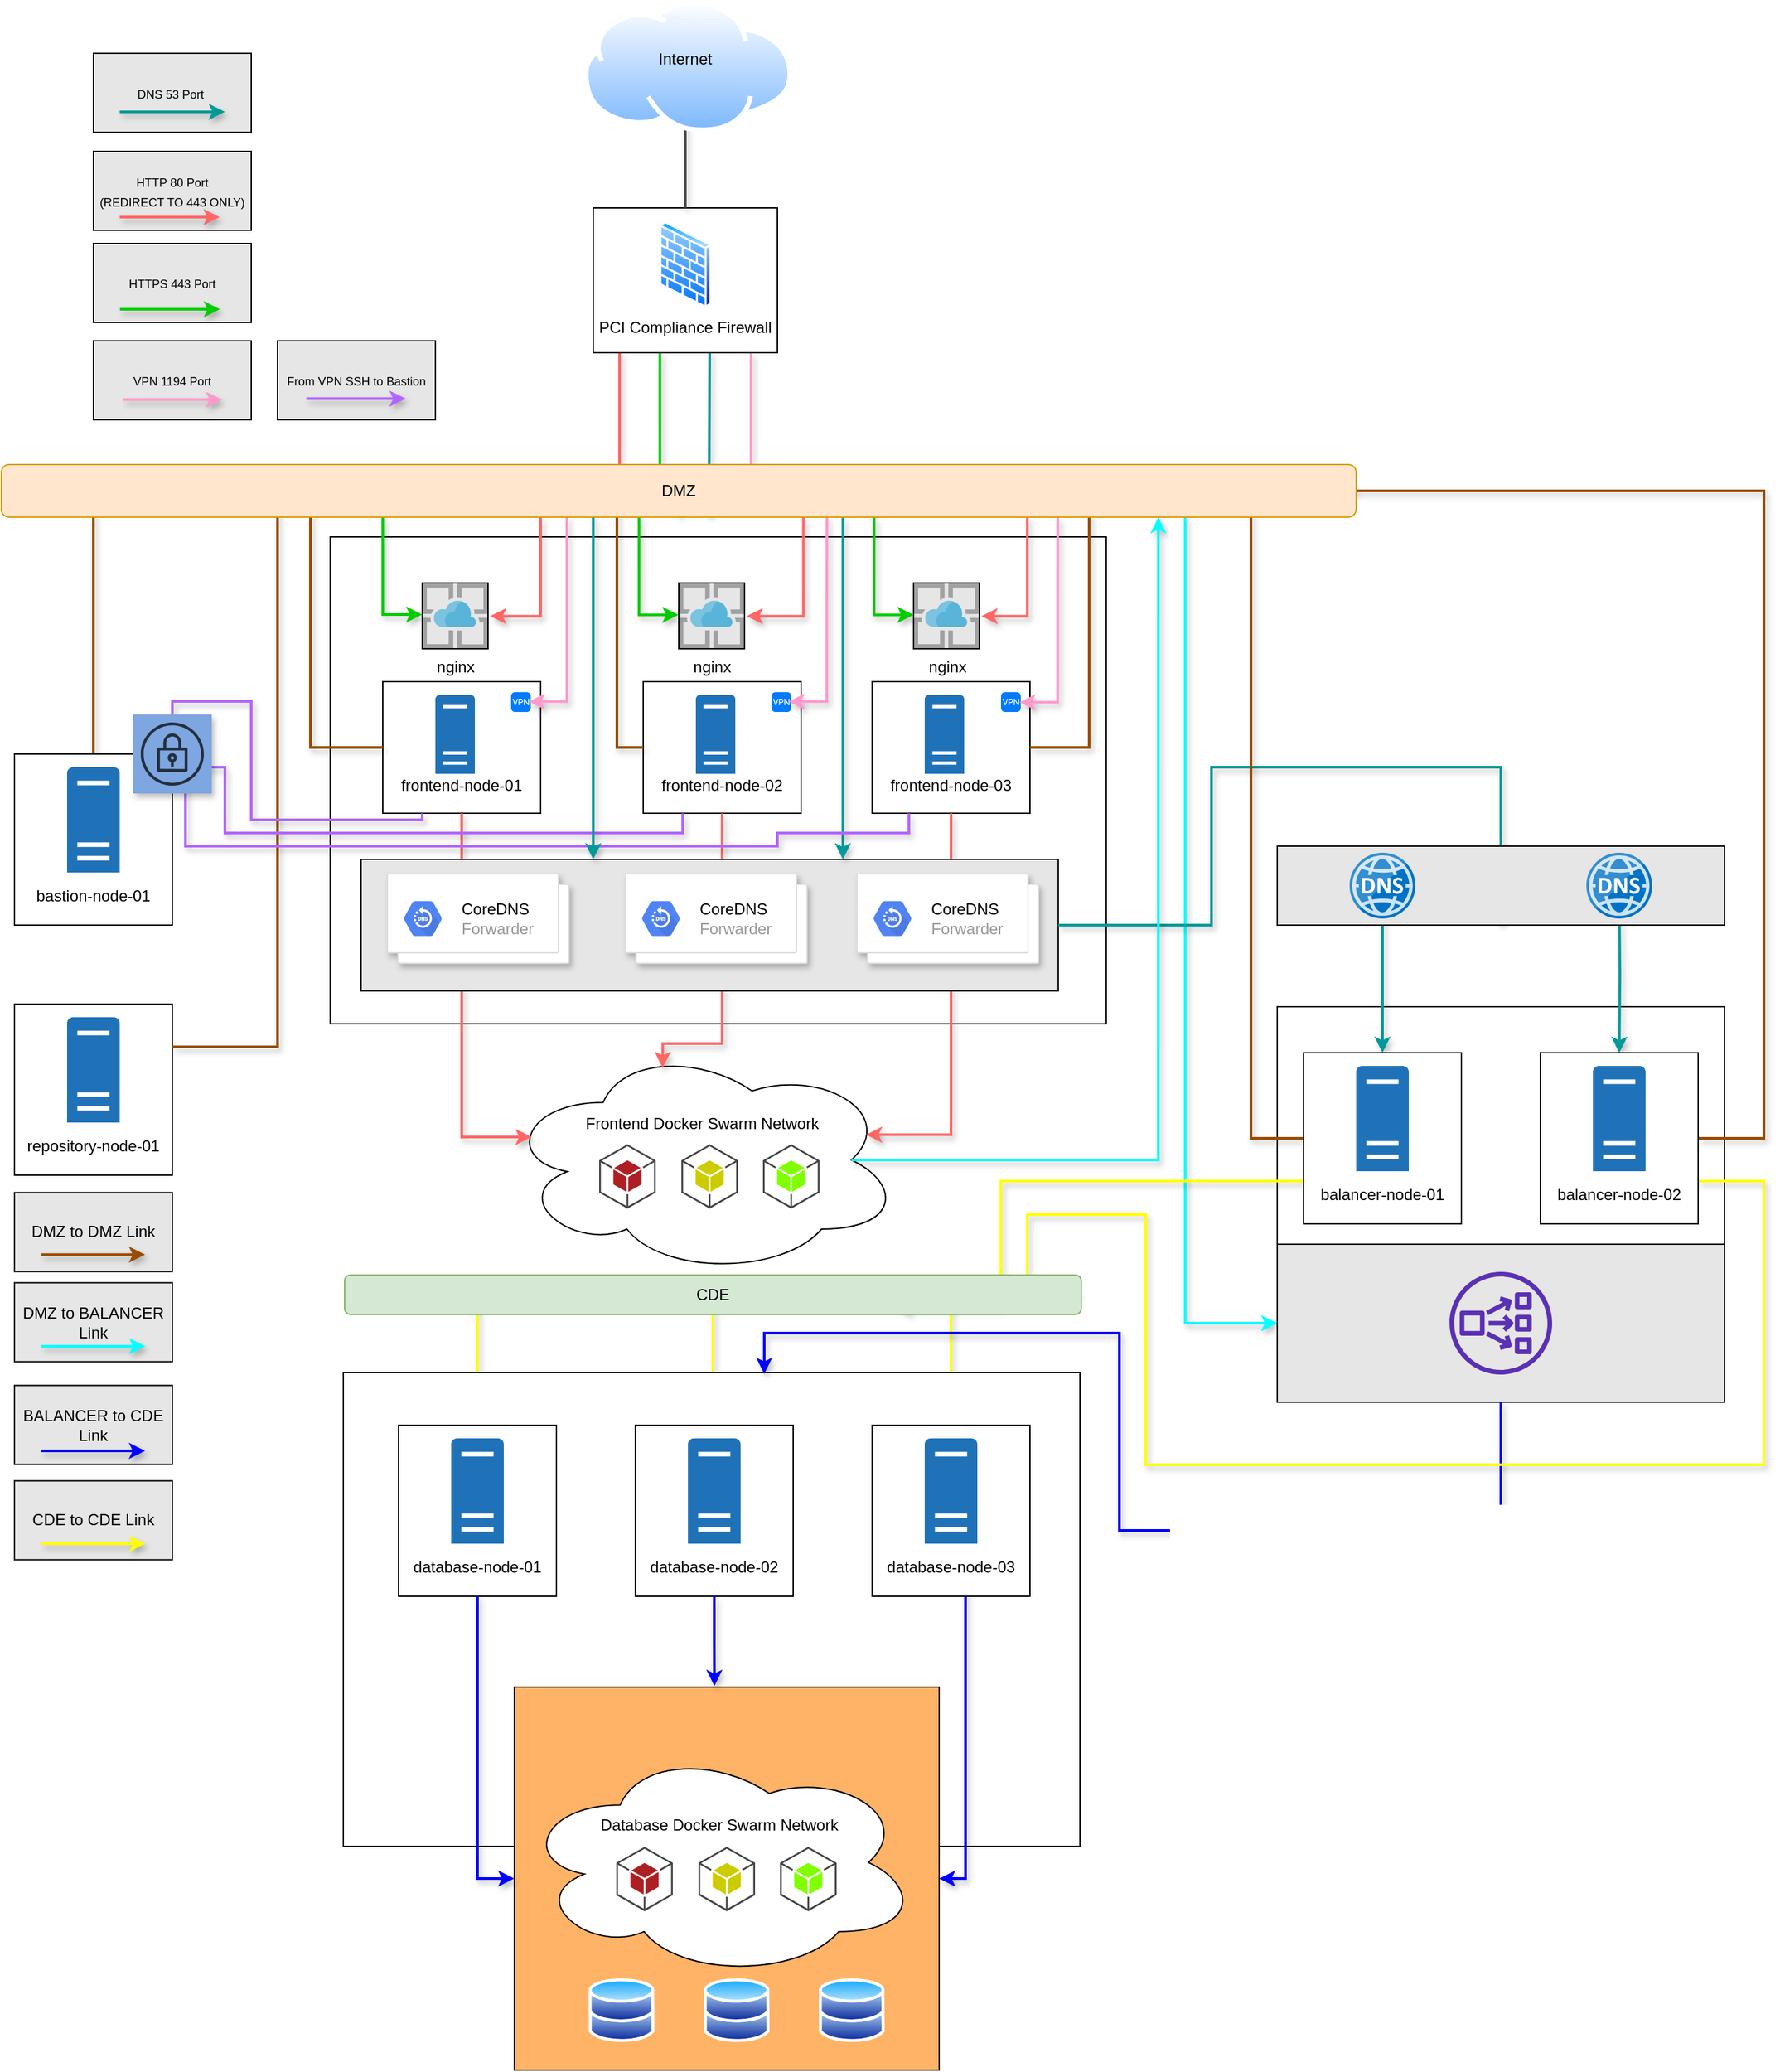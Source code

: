 <mxfile version="11.2.7" type="device" pages="1"><diagram id="yMtgEm8ZlWcA80xM3m0x" name="Страница 1"><mxGraphModel dx="932" dy="611" grid="1" gridSize="10" guides="1" tooltips="1" connect="1" arrows="1" fold="1" page="1" pageScale="1" pageWidth="1654" pageHeight="1169" math="0" shadow="0"><root><mxCell id="0"/><mxCell id="1" parent="0"/><mxCell id="KVibi296OElYNi7kW3Li-213" style="edgeStyle=orthogonalEdgeStyle;rounded=0;orthogonalLoop=1;jettySize=auto;html=1;exitX=0.5;exitY=0;exitDx=0;exitDy=0;entryX=0.75;entryY=0;entryDx=0;entryDy=0;shadow=1;strokeColor=#FFFF00;strokeWidth=2;" edge="1" parent="1" source="KVibi296OElYNi7kW3Li-39" target="KVibi296OElYNi7kW3Li-162"><mxGeometry relative="1" as="geometry"><Array as="points"><mxPoint x="832" y="1011"/><mxPoint x="791" y="1011"/></Array></mxGeometry></mxCell><mxCell id="KVibi296OElYNi7kW3Li-212" style="edgeStyle=orthogonalEdgeStyle;rounded=0;orthogonalLoop=1;jettySize=auto;html=1;entryX=0.5;entryY=0;entryDx=0;entryDy=0;shadow=1;strokeColor=#FFFF00;strokeWidth=2;" edge="1" parent="1" target="KVibi296OElYNi7kW3Li-162"><mxGeometry relative="1" as="geometry"><mxPoint x="651" y="1110" as="sourcePoint"/><Array as="points"><mxPoint x="651" y="1090"/><mxPoint x="651" y="1090"/></Array></mxGeometry></mxCell><mxCell id="KVibi296OElYNi7kW3Li-211" style="edgeStyle=orthogonalEdgeStyle;rounded=0;orthogonalLoop=1;jettySize=auto;html=1;exitX=0.5;exitY=0;exitDx=0;exitDy=0;entryX=0.25;entryY=0;entryDx=0;entryDy=0;shadow=1;strokeColor=#FFFF00;strokeWidth=2;" edge="1" parent="1" source="KVibi296OElYNi7kW3Li-33" target="KVibi296OElYNi7kW3Li-162"><mxGeometry relative="1" as="geometry"><Array as="points"><mxPoint x="472" y="1011"/><mxPoint x="511" y="1011"/></Array></mxGeometry></mxCell><mxCell id="KVibi296OElYNi7kW3Li-46" value="" style="rounded=0;whiteSpace=wrap;html=1;" vertex="1" parent="1"><mxGeometry x="1080" y="792" width="340" height="240" as="geometry"/></mxCell><mxCell id="KVibi296OElYNi7kW3Li-29" value="" style="group" vertex="1" connectable="0" parent="1"><mxGeometry x="120" y="790" width="120" height="130" as="geometry"/></mxCell><mxCell id="KVibi296OElYNi7kW3Li-30" value="&lt;br&gt;&lt;br&gt;&lt;br&gt;&lt;br&gt;&lt;br&gt;&lt;br&gt;repository-node-01" style="rounded=0;whiteSpace=wrap;html=1;" vertex="1" parent="KVibi296OElYNi7kW3Li-29"><mxGeometry width="120" height="130" as="geometry"/></mxCell><mxCell id="KVibi296OElYNi7kW3Li-31" value="" style="pointerEvents=1;shadow=0;dashed=0;html=1;strokeColor=none;labelPosition=center;verticalLabelPosition=bottom;verticalAlign=top;outlineConnect=0;align=center;shape=mxgraph.office.servers.physical_host;fillColor=#2072B8;" vertex="1" parent="KVibi296OElYNi7kW3Li-29"><mxGeometry x="40" y="10" width="40" height="80" as="geometry"/></mxCell><mxCell id="KVibi296OElYNi7kW3Li-47" value="" style="group" vertex="1" connectable="0" parent="1"><mxGeometry x="360" y="435" width="590" height="372" as="geometry"/></mxCell><mxCell id="KVibi296OElYNi7kW3Li-42" value="" style="rounded=0;whiteSpace=wrap;html=1;" vertex="1" parent="KVibi296OElYNi7kW3Li-47"><mxGeometry width="590" height="370" as="geometry"/></mxCell><mxCell id="KVibi296OElYNi7kW3Li-11" value="" style="group" vertex="1" connectable="0" parent="KVibi296OElYNi7kW3Li-47"><mxGeometry x="40" y="110" width="120" height="100" as="geometry"/></mxCell><mxCell id="KVibi296OElYNi7kW3Li-10" value="&lt;br&gt;&lt;br&gt;&lt;br&gt;&lt;br&gt;frontend-node-01" style="rounded=0;whiteSpace=wrap;html=1;" vertex="1" parent="KVibi296OElYNi7kW3Li-11"><mxGeometry width="120" height="100" as="geometry"/></mxCell><mxCell id="KVibi296OElYNi7kW3Li-9" value="" style="pointerEvents=1;shadow=0;dashed=0;html=1;strokeColor=none;labelPosition=center;verticalLabelPosition=bottom;verticalAlign=top;outlineConnect=0;align=center;shape=mxgraph.office.servers.physical_host;fillColor=#2072B8;" vertex="1" parent="KVibi296OElYNi7kW3Li-11"><mxGeometry x="40" y="10" width="30" height="60" as="geometry"/></mxCell><mxCell id="KVibi296OElYNi7kW3Li-69" value="" style="group" vertex="1" connectable="0" parent="KVibi296OElYNi7kW3Li-47"><mxGeometry x="92" y="241" width="360" height="320" as="geometry"/></mxCell><mxCell id="KVibi296OElYNi7kW3Li-41" value="Frontend Docker Swarm Network&lt;br&gt;&lt;br&gt;&lt;br&gt;&lt;br&gt;&lt;br&gt;" style="ellipse;shape=cloud;whiteSpace=wrap;html=1;" vertex="1" parent="KVibi296OElYNi7kW3Li-69"><mxGeometry x="40" y="145" width="302" height="175" as="geometry"/></mxCell><mxCell id="KVibi296OElYNi7kW3Li-66" style="edgeStyle=orthogonalEdgeStyle;rounded=0;orthogonalLoop=1;jettySize=auto;html=1;exitX=0.95;exitY=0.5;exitDx=0;exitDy=0;exitPerimeter=0;entryX=0.463;entryY=0.098;entryDx=0;entryDy=0;entryPerimeter=0;shadow=1;strokeColor=#FF6666;strokeWidth=2;" edge="1" parent="KVibi296OElYNi7kW3Li-69"><mxGeometry relative="1" as="geometry"><mxPoint x="273" y="-191" as="sourcePoint"/><Array as="points"><mxPoint x="288" y="-191"/><mxPoint x="288" y="144"/><mxPoint x="180" y="144"/></Array></mxGeometry></mxCell><mxCell id="KVibi296OElYNi7kW3Li-67" style="edgeStyle=orthogonalEdgeStyle;rounded=0;orthogonalLoop=1;jettySize=auto;html=1;exitX=0.95;exitY=0.5;exitDx=0;exitDy=0;exitPerimeter=0;entryX=0.96;entryY=0.7;entryDx=0;entryDy=0;entryPerimeter=0;shadow=1;strokeColor=#FF6666;strokeWidth=2;" edge="1" parent="KVibi296OElYNi7kW3Li-69"><mxGeometry relative="1" as="geometry"><mxPoint x="453" y="-191" as="sourcePoint"/><Array as="points"><mxPoint x="468" y="-191"/><mxPoint x="468" y="144"/><mxPoint x="360" y="144"/><mxPoint x="360" y="267"/></Array></mxGeometry></mxCell><mxCell id="KVibi296OElYNi7kW3Li-60" value="" style="outlineConnect=0;dashed=0;verticalLabelPosition=bottom;verticalAlign=top;align=center;html=1;shape=mxgraph.aws3.android;fillColor=#AE1F23;gradientColor=none;" vertex="1" parent="KVibi296OElYNi7kW3Li-69"><mxGeometry x="112.5" y="220.5" width="43" height="49" as="geometry"/></mxCell><mxCell id="KVibi296OElYNi7kW3Li-63" value="" style="outlineConnect=0;dashed=0;verticalLabelPosition=bottom;verticalAlign=top;align=center;html=1;shape=mxgraph.aws3.android;fillColor=#CCCC00;gradientColor=none;" vertex="1" parent="KVibi296OElYNi7kW3Li-69"><mxGeometry x="175" y="220.5" width="43" height="49" as="geometry"/></mxCell><mxCell id="KVibi296OElYNi7kW3Li-64" value="" style="outlineConnect=0;dashed=0;verticalLabelPosition=bottom;verticalAlign=top;align=center;html=1;shape=mxgraph.aws3.android;fillColor=#80FF00;gradientColor=none;" vertex="1" parent="KVibi296OElYNi7kW3Li-69"><mxGeometry x="237" y="220.5" width="43" height="49" as="geometry"/></mxCell><mxCell id="KVibi296OElYNi7kW3Li-112" value="nginx" style="aspect=fixed;html=1;perimeter=none;align=center;shadow=0;dashed=0;image;fontSize=12;image=img/lib/mscae/App_Service.svg;labelBackgroundColor=#FFFFFF;strokeColor=#000000;fillColor=#FFB366;gradientColor=none;imageBackground=#E6E6E6;imageBorder=#000000;" vertex="1" parent="KVibi296OElYNi7kW3Li-47"><mxGeometry x="70" y="35" width="50" height="50" as="geometry"/></mxCell><mxCell id="KVibi296OElYNi7kW3Li-65" style="edgeStyle=orthogonalEdgeStyle;rounded=0;orthogonalLoop=1;jettySize=auto;html=1;entryX=0.09;entryY=0.672;entryDx=0;entryDy=0;entryPerimeter=0;strokeWidth=2;strokeColor=#FF6666;shadow=1;" edge="1" parent="KVibi296OElYNi7kW3Li-47"><mxGeometry relative="1" as="geometry"><mxPoint x="100" y="215" as="sourcePoint"/><Array as="points"><mxPoint x="100" y="505"/><mxPoint x="153" y="505"/><mxPoint x="153" y="504"/></Array></mxGeometry></mxCell><mxCell id="KVibi296OElYNi7kW3Li-120" value="" style="group" vertex="1" connectable="0" parent="KVibi296OElYNi7kW3Li-47"><mxGeometry x="238" y="110" width="120" height="100" as="geometry"/></mxCell><mxCell id="KVibi296OElYNi7kW3Li-121" value="&lt;br&gt;&lt;br&gt;&lt;br&gt;&lt;br&gt;frontend-node-02" style="rounded=0;whiteSpace=wrap;html=1;" vertex="1" parent="KVibi296OElYNi7kW3Li-120"><mxGeometry width="120" height="100" as="geometry"/></mxCell><mxCell id="KVibi296OElYNi7kW3Li-122" value="" style="pointerEvents=1;shadow=0;dashed=0;html=1;strokeColor=none;labelPosition=center;verticalLabelPosition=bottom;verticalAlign=top;outlineConnect=0;align=center;shape=mxgraph.office.servers.physical_host;fillColor=#2072B8;" vertex="1" parent="KVibi296OElYNi7kW3Li-120"><mxGeometry x="40" y="10" width="30" height="60" as="geometry"/></mxCell><mxCell id="KVibi296OElYNi7kW3Li-183" value="" style="html=1;strokeWidth=1;shadow=0;dashed=0;shape=mxgraph.ios7.misc.vpn;fillColor=#007AFF;strokeColor=none;buttonText=;strokeColor2=#222222;fontColor=#222222;fontSize=8;verticalLabelPosition=bottom;verticalAlign=top;align=center;labelBackgroundColor=none;" vertex="1" parent="KVibi296OElYNi7kW3Li-120"><mxGeometry x="97.5" y="8" width="15" height="15" as="geometry"/></mxCell><mxCell id="KVibi296OElYNi7kW3Li-123" value="nginx" style="aspect=fixed;html=1;perimeter=none;align=center;shadow=0;dashed=0;image;fontSize=12;image=img/lib/mscae/App_Service.svg;labelBackgroundColor=#FFFFFF;strokeColor=#000000;fillColor=#FFB366;gradientColor=none;imageBackground=#E6E6E6;imageBorder=#000000;" vertex="1" parent="KVibi296OElYNi7kW3Li-47"><mxGeometry x="265" y="35" width="50" height="50" as="geometry"/></mxCell><mxCell id="KVibi296OElYNi7kW3Li-124" style="edgeStyle=orthogonalEdgeStyle;rounded=0;orthogonalLoop=1;jettySize=auto;html=1;shadow=1;strokeColor=#00CC00;strokeWidth=2;" edge="1" parent="KVibi296OElYNi7kW3Li-47"><mxGeometry relative="1" as="geometry"><mxPoint x="234.81" y="-15" as="sourcePoint"/><mxPoint x="264.81" y="59.238" as="targetPoint"/><Array as="points"><mxPoint x="235" y="59"/></Array></mxGeometry></mxCell><mxCell id="KVibi296OElYNi7kW3Li-126" value="" style="group" vertex="1" connectable="0" parent="KVibi296OElYNi7kW3Li-47"><mxGeometry x="412" y="110" width="120" height="100" as="geometry"/></mxCell><mxCell id="KVibi296OElYNi7kW3Li-127" value="&lt;br&gt;&lt;br&gt;&lt;br&gt;&lt;br&gt;frontend-node-03" style="rounded=0;whiteSpace=wrap;html=1;" vertex="1" parent="KVibi296OElYNi7kW3Li-126"><mxGeometry width="120" height="100" as="geometry"/></mxCell><mxCell id="KVibi296OElYNi7kW3Li-128" value="" style="pointerEvents=1;shadow=0;dashed=0;html=1;strokeColor=none;labelPosition=center;verticalLabelPosition=bottom;verticalAlign=top;outlineConnect=0;align=center;shape=mxgraph.office.servers.physical_host;fillColor=#2072B8;" vertex="1" parent="KVibi296OElYNi7kW3Li-126"><mxGeometry x="40" y="10" width="30" height="60" as="geometry"/></mxCell><mxCell id="KVibi296OElYNi7kW3Li-184" value="" style="html=1;strokeWidth=1;shadow=0;dashed=0;shape=mxgraph.ios7.misc.vpn;fillColor=#007AFF;strokeColor=none;buttonText=;strokeColor2=#222222;fontColor=#222222;fontSize=8;verticalLabelPosition=bottom;verticalAlign=top;align=center;labelBackgroundColor=none;" vertex="1" parent="KVibi296OElYNi7kW3Li-126"><mxGeometry x="98" y="8" width="15" height="15" as="geometry"/></mxCell><mxCell id="KVibi296OElYNi7kW3Li-130" value="nginx" style="aspect=fixed;html=1;perimeter=none;align=center;shadow=0;dashed=0;image;fontSize=12;image=img/lib/mscae/App_Service.svg;labelBackgroundColor=#FFFFFF;strokeColor=#000000;fillColor=#FFB366;gradientColor=none;imageBackground=#E6E6E6;imageBorder=#000000;" vertex="1" parent="KVibi296OElYNi7kW3Li-47"><mxGeometry x="443.5" y="35" width="50" height="50" as="geometry"/></mxCell><mxCell id="KVibi296OElYNi7kW3Li-131" style="edgeStyle=orthogonalEdgeStyle;rounded=0;orthogonalLoop=1;jettySize=auto;html=1;shadow=1;strokeColor=#00CC00;strokeWidth=2;" edge="1" parent="KVibi296OElYNi7kW3Li-47"><mxGeometry relative="1" as="geometry"><mxPoint x="413.548" y="-15.048" as="sourcePoint"/><mxPoint x="443.548" y="59.238" as="targetPoint"/><Array as="points"><mxPoint x="413.5" y="59"/></Array></mxGeometry></mxCell><mxCell id="KVibi296OElYNi7kW3Li-132" style="edgeStyle=orthogonalEdgeStyle;rounded=0;orthogonalLoop=1;jettySize=auto;html=1;shadow=1;strokeColor=#FF6666;strokeWidth=2;entryX=1.034;entryY=0.504;entryDx=0;entryDy=0;entryPerimeter=0;" edge="1" parent="KVibi296OElYNi7kW3Li-47" target="KVibi296OElYNi7kW3Li-130"><mxGeometry relative="1" as="geometry"><mxPoint x="530" y="-15" as="sourcePoint"/><mxPoint x="494.5" y="55" as="targetPoint"/><Array as="points"><mxPoint x="530" y="-15"/><mxPoint x="530" y="60"/></Array></mxGeometry></mxCell><mxCell id="KVibi296OElYNi7kW3Li-133" style="edgeStyle=orthogonalEdgeStyle;rounded=0;orthogonalLoop=1;jettySize=auto;html=1;shadow=1;strokeColor=#FF6666;strokeWidth=2;entryX=0.07;entryY=0.4;entryDx=0;entryDy=0;entryPerimeter=0;exitX=0.5;exitY=1;exitDx=0;exitDy=0;" edge="1" parent="KVibi296OElYNi7kW3Li-47" source="KVibi296OElYNi7kW3Li-10" target="KVibi296OElYNi7kW3Li-41"><mxGeometry relative="1" as="geometry"><mxPoint x="113.971" y="369.5" as="sourcePoint"/><mxPoint x="75.147" y="444.618" as="targetPoint"/><Array as="points"><mxPoint x="100" y="456"/></Array></mxGeometry></mxCell><mxCell id="KVibi296OElYNi7kW3Li-134" style="edgeStyle=orthogonalEdgeStyle;rounded=0;orthogonalLoop=1;jettySize=auto;html=1;shadow=1;strokeColor=#FF6666;strokeWidth=2;entryX=0.4;entryY=0.1;entryDx=0;entryDy=0;entryPerimeter=0;exitX=0.5;exitY=1;exitDx=0;exitDy=0;" edge="1" parent="KVibi296OElYNi7kW3Li-47" source="KVibi296OElYNi7kW3Li-121" target="KVibi296OElYNi7kW3Li-41"><mxGeometry relative="1" as="geometry"><mxPoint x="110.471" y="219.529" as="sourcePoint"/><mxPoint x="163.412" y="466.588" as="targetPoint"/><Array as="points"><mxPoint x="298" y="385"/><mxPoint x="252" y="385"/></Array></mxGeometry></mxCell><mxCell id="KVibi296OElYNi7kW3Li-135" style="edgeStyle=orthogonalEdgeStyle;rounded=0;orthogonalLoop=1;jettySize=auto;html=1;shadow=1;strokeColor=#FF6666;strokeWidth=2;entryX=0.912;entryY=0.39;entryDx=0;entryDy=0;entryPerimeter=0;exitX=0.5;exitY=1;exitDx=0;exitDy=0;" edge="1" parent="KVibi296OElYNi7kW3Li-47" source="KVibi296OElYNi7kW3Li-127" target="KVibi296OElYNi7kW3Li-41"><mxGeometry relative="1" as="geometry"><mxPoint x="489.618" y="207.529" as="sourcePoint"/><mxPoint x="443.735" y="401.647" as="targetPoint"/><Array as="points"><mxPoint x="472" y="454"/></Array></mxGeometry></mxCell><mxCell id="KVibi296OElYNi7kW3Li-115" value="" style="group" vertex="1" connectable="0" parent="KVibi296OElYNi7kW3Li-47"><mxGeometry x="23.5" y="245" width="530" height="100" as="geometry"/></mxCell><mxCell id="KVibi296OElYNi7kW3Li-86" value="" style="rounded=0;whiteSpace=wrap;html=1;fillColor=#E6E6E6;" vertex="1" parent="KVibi296OElYNi7kW3Li-115"><mxGeometry width="530" height="100" as="geometry"/></mxCell><mxCell id="KVibi296OElYNi7kW3Li-58" value="" style="shape=mxgraph.gcp2.doubleRect;strokeColor=#dddddd;fillColor=#ffffff;shadow=1;strokeWidth=1;" vertex="1" parent="KVibi296OElYNi7kW3Li-115"><mxGeometry x="20" y="11" width="138" height="68" as="geometry"/></mxCell><mxCell id="KVibi296OElYNi7kW3Li-59" value="&lt;font color=&quot;#000000&quot;&gt;CoreDNS&lt;/font&gt;&lt;br&gt;Forwarder" style="dashed=0;connectable=0;html=1;fillColor=#5184F3;strokeColor=none;shape=mxgraph.gcp2.hexIcon;prIcon=cloud_dns;part=1;labelPosition=right;verticalLabelPosition=middle;align=left;verticalAlign=middle;spacingLeft=5;fontColor=#999999;fontSize=12;" vertex="1" parent="KVibi296OElYNi7kW3Li-58"><mxGeometry y="0.5" width="44" height="39" relative="1" as="geometry"><mxPoint x="5" y="-19.5" as="offset"/></mxGeometry></mxCell><mxCell id="KVibi296OElYNi7kW3Li-73" value="" style="shape=mxgraph.gcp2.doubleRect;strokeColor=#dddddd;fillColor=#ffffff;shadow=1;strokeWidth=1;" vertex="1" parent="KVibi296OElYNi7kW3Li-115"><mxGeometry x="201" y="11" width="138" height="68" as="geometry"/></mxCell><mxCell id="KVibi296OElYNi7kW3Li-74" value="&lt;font color=&quot;#000000&quot;&gt;CoreDNS&lt;/font&gt;&lt;br&gt;Forwarder" style="dashed=0;connectable=0;html=1;fillColor=#5184F3;strokeColor=none;shape=mxgraph.gcp2.hexIcon;prIcon=cloud_dns;part=1;labelPosition=right;verticalLabelPosition=middle;align=left;verticalAlign=middle;spacingLeft=5;fontColor=#999999;fontSize=12;" vertex="1" parent="KVibi296OElYNi7kW3Li-73"><mxGeometry y="0.5" width="44" height="39" relative="1" as="geometry"><mxPoint x="5" y="-19.5" as="offset"/></mxGeometry></mxCell><mxCell id="KVibi296OElYNi7kW3Li-75" value="" style="shape=mxgraph.gcp2.doubleRect;strokeColor=#dddddd;fillColor=#ffffff;shadow=1;strokeWidth=1;" vertex="1" parent="KVibi296OElYNi7kW3Li-115"><mxGeometry x="377" y="11" width="138" height="68" as="geometry"/></mxCell><mxCell id="KVibi296OElYNi7kW3Li-76" value="&lt;font color=&quot;#000000&quot;&gt;CoreDNS&lt;/font&gt;&lt;br&gt;Forwarder" style="dashed=0;connectable=0;html=1;fillColor=#5184F3;strokeColor=none;shape=mxgraph.gcp2.hexIcon;prIcon=cloud_dns;part=1;labelPosition=right;verticalLabelPosition=middle;align=left;verticalAlign=middle;spacingLeft=5;fontColor=#999999;fontSize=12;" vertex="1" parent="KVibi296OElYNi7kW3Li-75"><mxGeometry y="0.5" width="44" height="39" relative="1" as="geometry"><mxPoint x="5" y="-19.5" as="offset"/></mxGeometry></mxCell><mxCell id="KVibi296OElYNi7kW3Li-182" value="" style="html=1;strokeWidth=1;shadow=0;dashed=0;shape=mxgraph.ios7.misc.vpn;fillColor=#007AFF;strokeColor=none;buttonText=;strokeColor2=#222222;fontColor=#222222;fontSize=8;verticalLabelPosition=bottom;verticalAlign=top;align=center;labelBackgroundColor=none;" vertex="1" parent="KVibi296OElYNi7kW3Li-47"><mxGeometry x="137.5" y="118" width="15" height="15" as="geometry"/></mxCell><mxCell id="KVibi296OElYNi7kW3Li-188" style="edgeStyle=orthogonalEdgeStyle;rounded=0;orthogonalLoop=1;jettySize=auto;html=1;shadow=1;strokeColor=#FF99CC;strokeWidth=2;entryX=0.9;entryY=0.476;entryDx=0;entryDy=0;entryPerimeter=0;" edge="1" parent="KVibi296OElYNi7kW3Li-47"><mxGeometry relative="1" as="geometry"><mxPoint x="377.643" y="-15" as="sourcePoint"/><mxPoint x="348.5" y="125.143" as="targetPoint"/><Array as="points"><mxPoint x="377.5" y="125"/></Array></mxGeometry></mxCell><mxCell id="KVibi296OElYNi7kW3Li-189" style="edgeStyle=orthogonalEdgeStyle;rounded=0;orthogonalLoop=1;jettySize=auto;html=1;shadow=1;strokeColor=#FF99CC;strokeWidth=2;entryX=0.9;entryY=0.476;entryDx=0;entryDy=0;entryPerimeter=0;" edge="1" parent="KVibi296OElYNi7kW3Li-47"><mxGeometry relative="1" as="geometry"><mxPoint x="553.143" y="-14.5" as="sourcePoint"/><mxPoint x="524" y="125.643" as="targetPoint"/><Array as="points"><mxPoint x="553" y="125.5"/></Array></mxGeometry></mxCell><mxCell id="KVibi296OElYNi7kW3Li-129" style="edgeStyle=orthogonalEdgeStyle;rounded=0;orthogonalLoop=1;jettySize=auto;html=1;shadow=1;strokeColor=#009999;strokeWidth=2;" edge="1" parent="KVibi296OElYNi7kW3Li-47"><mxGeometry relative="1" as="geometry"><mxPoint x="389.81" y="-15" as="sourcePoint"/><mxPoint x="390" y="245" as="targetPoint"/><Array as="points"><mxPoint x="390" y="245"/></Array></mxGeometry></mxCell><mxCell id="KVibi296OElYNi7kW3Li-49" style="edgeStyle=orthogonalEdgeStyle;rounded=0;orthogonalLoop=1;jettySize=auto;html=1;shadow=1;strokeColor=#00CC00;strokeWidth=2;" edge="1" parent="1" source="KVibi296OElYNi7kW3Li-48"><mxGeometry relative="1" as="geometry"><mxPoint x="623.667" y="420" as="sourcePoint"/><mxPoint x="430" y="494" as="targetPoint"/><Array as="points"><mxPoint x="400" y="494"/></Array></mxGeometry></mxCell><mxCell id="KVibi296OElYNi7kW3Li-50" style="edgeStyle=orthogonalEdgeStyle;rounded=0;orthogonalLoop=1;jettySize=auto;html=1;exitX=0.75;exitY=1;exitDx=0;exitDy=0;entryX=0.5;entryY=0;entryDx=0;entryDy=0;shadow=1;strokeColor=#00CC00;strokeWidth=2;" edge="1" parent="1" source="KVibi296OElYNi7kW3Li-48"><mxGeometry relative="1" as="geometry"/></mxCell><mxCell id="KVibi296OElYNi7kW3Li-166" style="edgeStyle=orthogonalEdgeStyle;rounded=0;orthogonalLoop=1;jettySize=auto;html=1;entryX=0;entryY=0.5;entryDx=0;entryDy=0;shadow=1;strokeColor=#00FFFF;strokeWidth=2;" edge="1" parent="1" source="KVibi296OElYNi7kW3Li-48" target="KVibi296OElYNi7kW3Li-139"><mxGeometry relative="1" as="geometry"><Array as="points"><mxPoint x="1010" y="1033"/></Array></mxGeometry></mxCell><mxCell id="KVibi296OElYNi7kW3Li-82" style="edgeStyle=orthogonalEdgeStyle;rounded=0;orthogonalLoop=1;jettySize=auto;html=1;shadow=1;strokeColor=#009999;strokeWidth=2;entryX=0.5;entryY=1;entryDx=0;entryDy=0;" edge="1" parent="1" source="KVibi296OElYNi7kW3Li-86" target="KVibi296OElYNi7kW3Li-84"><mxGeometry relative="1" as="geometry"><mxPoint x="1200" y="1072" as="targetPoint"/><mxPoint x="920" y="730" as="sourcePoint"/><Array as="points"><mxPoint x="1030" y="730"/><mxPoint x="1030" y="610"/><mxPoint x="1250" y="610"/></Array></mxGeometry></mxCell><mxCell id="KVibi296OElYNi7kW3Li-98" value="&lt;font style=&quot;font-size: 9px&quot;&gt;DNS 53 Port&amp;nbsp;&lt;/font&gt;" style="rounded=0;whiteSpace=wrap;html=1;fillColor=#E6E6E6;" vertex="1" parent="1"><mxGeometry x="180" y="67.5" width="120" height="60" as="geometry"/></mxCell><mxCell id="KVibi296OElYNi7kW3Li-99" value="&lt;span style=&quot;white-space: normal ; font-size: 9px&quot;&gt;HTTP 80 Port&lt;br&gt;(REDIRECT TO 443 ONLY)&lt;br&gt;&lt;/span&gt;" style="rounded=0;whiteSpace=wrap;html=1;fillColor=#E6E6E6;" vertex="1" parent="1"><mxGeometry x="180" y="142" width="120" height="60" as="geometry"/></mxCell><mxCell id="KVibi296OElYNi7kW3Li-100" style="edgeStyle=orthogonalEdgeStyle;rounded=0;orthogonalLoop=1;jettySize=auto;html=1;shadow=1;strokeColor=#009999;strokeWidth=2;" edge="1" parent="1"><mxGeometry relative="1" as="geometry"><mxPoint x="200" y="112" as="sourcePoint"/><mxPoint x="280" y="112" as="targetPoint"/><Array as="points"><mxPoint x="210" y="112"/><mxPoint x="210" y="112"/></Array></mxGeometry></mxCell><mxCell id="KVibi296OElYNi7kW3Li-101" style="edgeStyle=orthogonalEdgeStyle;rounded=0;orthogonalLoop=1;jettySize=auto;html=1;strokeWidth=2;strokeColor=#FF6666;shadow=1;" edge="1" parent="1"><mxGeometry relative="1" as="geometry"><mxPoint x="200" y="192" as="sourcePoint"/><mxPoint x="276" y="192" as="targetPoint"/><Array as="points"><mxPoint x="200" y="192"/><mxPoint x="200" y="192"/></Array></mxGeometry></mxCell><mxCell id="KVibi296OElYNi7kW3Li-102" value="&lt;span style=&quot;white-space: normal&quot;&gt;&lt;font style=&quot;font-size: 9px&quot;&gt;HTTPS 443 Port&lt;/font&gt;&lt;/span&gt;" style="rounded=0;whiteSpace=wrap;html=1;fillColor=#E6E6E6;" vertex="1" parent="1"><mxGeometry x="180" y="212" width="120" height="60" as="geometry"/></mxCell><mxCell id="KVibi296OElYNi7kW3Li-103" style="edgeStyle=orthogonalEdgeStyle;rounded=0;orthogonalLoop=1;jettySize=auto;html=1;strokeWidth=2;strokeColor=#00CC00;shadow=1;" edge="1" parent="1"><mxGeometry relative="1" as="geometry"><mxPoint x="200.2" y="262" as="sourcePoint"/><mxPoint x="276.2" y="262" as="targetPoint"/><Array as="points"><mxPoint x="200" y="262"/><mxPoint x="200" y="262"/></Array></mxGeometry></mxCell><mxCell id="KVibi296OElYNi7kW3Li-104" style="edgeStyle=orthogonalEdgeStyle;rounded=0;orthogonalLoop=1;jettySize=auto;html=1;shadow=1;strokeColor=#FF6666;strokeWidth=2;entryX=1.034;entryY=0.504;entryDx=0;entryDy=0;entryPerimeter=0;" edge="1" parent="1" source="KVibi296OElYNi7kW3Li-48" target="KVibi296OElYNi7kW3Li-112"><mxGeometry relative="1" as="geometry"><mxPoint x="520" y="470" as="sourcePoint"/><mxPoint x="481" y="490" as="targetPoint"/><Array as="points"><mxPoint x="520" y="495"/></Array></mxGeometry></mxCell><mxCell id="KVibi296OElYNi7kW3Li-125" style="edgeStyle=orthogonalEdgeStyle;rounded=0;orthogonalLoop=1;jettySize=auto;html=1;shadow=1;strokeColor=#FF6666;strokeWidth=2;entryX=1.034;entryY=0.504;entryDx=0;entryDy=0;entryPerimeter=0;exitX=0.592;exitY=1.011;exitDx=0;exitDy=0;exitPerimeter=0;" edge="1" parent="1" target="KVibi296OElYNi7kW3Li-123" source="KVibi296OElYNi7kW3Li-48"><mxGeometry relative="1" as="geometry"><mxPoint x="724.81" y="420" as="sourcePoint"/><mxPoint x="676" y="490" as="targetPoint"/><Array as="points"><mxPoint x="720" y="495"/></Array></mxGeometry></mxCell><mxCell id="KVibi296OElYNi7kW3Li-136" value="&lt;span style=&quot;white-space: normal&quot;&gt;&lt;font style=&quot;font-size: 9px&quot;&gt;VPN 1194 Port&lt;/font&gt;&lt;/span&gt;" style="rounded=0;whiteSpace=wrap;html=1;fillColor=#E6E6E6;" vertex="1" parent="1"><mxGeometry x="180" y="286" width="120" height="60" as="geometry"/></mxCell><mxCell id="KVibi296OElYNi7kW3Li-138" value="" style="group" vertex="1" connectable="0" parent="1"><mxGeometry x="1080" y="972.5" width="340" height="120" as="geometry"/></mxCell><mxCell id="KVibi296OElYNi7kW3Li-139" value="" style="rounded=0;whiteSpace=wrap;html=1;fillColor=#E6E6E6;" vertex="1" parent="KVibi296OElYNi7kW3Li-138"><mxGeometry width="340" height="120" as="geometry"/></mxCell><mxCell id="KVibi296OElYNi7kW3Li-152" value="" style="outlineConnect=0;fontColor=#232F3E;gradientColor=none;fillColor=#5A30B5;strokeColor=none;dashed=0;verticalLabelPosition=bottom;verticalAlign=top;align=center;html=1;fontSize=12;fontStyle=0;aspect=fixed;pointerEvents=1;shape=mxgraph.aws4.network_load_balancer;labelBackgroundColor=#FFFFFF;" vertex="1" parent="KVibi296OElYNi7kW3Li-138"><mxGeometry x="131" y="21" width="78" height="78" as="geometry"/></mxCell><mxCell id="KVibi296OElYNi7kW3Li-142" style="edgeStyle=orthogonalEdgeStyle;rounded=0;orthogonalLoop=1;jettySize=auto;html=1;shadow=1;strokeColor=#009999;strokeWidth=2;entryX=0.5;entryY=0;entryDx=0;entryDy=0;" edge="1" parent="1" source="KVibi296OElYNi7kW3Li-79" target="KVibi296OElYNi7kW3Li-21"><mxGeometry relative="1" as="geometry"><mxPoint x="1259.882" y="740.412" as="targetPoint"/><mxPoint x="923.5" y="740.412" as="sourcePoint"/><Array as="points"><mxPoint x="1160" y="730"/><mxPoint x="1160" y="730"/></Array></mxGeometry></mxCell><mxCell id="KVibi296OElYNi7kW3Li-143" style="edgeStyle=orthogonalEdgeStyle;rounded=0;orthogonalLoop=1;jettySize=auto;html=1;shadow=1;strokeColor=#009999;strokeWidth=2;entryX=0.5;entryY=0;entryDx=0;entryDy=0;" edge="1" parent="1" target="KVibi296OElYNi7kW3Li-24"><mxGeometry relative="1" as="geometry"><mxPoint x="1340" y="820" as="targetPoint"/><mxPoint x="1340" y="708.5" as="sourcePoint"/><Array as="points"/></mxGeometry></mxCell><mxCell id="KVibi296OElYNi7kW3Li-85" value="" style="group" vertex="1" connectable="0" parent="1"><mxGeometry x="1080" y="670" width="340" height="60" as="geometry"/></mxCell><mxCell id="KVibi296OElYNi7kW3Li-84" value="" style="rounded=0;whiteSpace=wrap;html=1;fillColor=#E6E6E6;" vertex="1" parent="KVibi296OElYNi7kW3Li-85"><mxGeometry width="340" height="60" as="geometry"/></mxCell><mxCell id="KVibi296OElYNi7kW3Li-79" value="" style="aspect=fixed;html=1;perimeter=none;align=center;shadow=0;dashed=0;image;fontSize=12;image=img/lib/mscae/DNS.svg;fillColor=#80FF00;" vertex="1" parent="KVibi296OElYNi7kW3Li-85"><mxGeometry x="55" y="5" width="50" height="50" as="geometry"/></mxCell><mxCell id="KVibi296OElYNi7kW3Li-80" value="" style="aspect=fixed;html=1;perimeter=none;align=center;shadow=0;dashed=0;image;fontSize=12;image=img/lib/mscae/DNS.svg;fillColor=#80FF00;" vertex="1" parent="KVibi296OElYNi7kW3Li-85"><mxGeometry x="235" y="5" width="50" height="50" as="geometry"/></mxCell><mxCell id="KVibi296OElYNi7kW3Li-151" value="&lt;span style=&quot;white-space: normal&quot;&gt;DMZ to BALANCER Link&lt;br&gt;&lt;/span&gt;" style="rounded=0;whiteSpace=wrap;html=1;fillColor=#E6E6E6;" vertex="1" parent="1"><mxGeometry x="120" y="1001.765" width="120" height="60" as="geometry"/></mxCell><mxCell id="KVibi296OElYNi7kW3Li-44" value="" style="rounded=0;whiteSpace=wrap;html=1;" vertex="1" parent="1"><mxGeometry x="370" y="1070" width="560" height="360" as="geometry"/></mxCell><mxCell id="KVibi296OElYNi7kW3Li-32" value="" style="group" vertex="1" connectable="0" parent="1"><mxGeometry x="412" y="1110" width="120" height="130" as="geometry"/></mxCell><mxCell id="KVibi296OElYNi7kW3Li-33" value="&lt;br&gt;&lt;br&gt;&lt;br&gt;&lt;br&gt;&lt;br&gt;&lt;br&gt;database-node-01" style="rounded=0;whiteSpace=wrap;html=1;" vertex="1" parent="KVibi296OElYNi7kW3Li-32"><mxGeometry width="120" height="130" as="geometry"/></mxCell><mxCell id="KVibi296OElYNi7kW3Li-34" value="" style="pointerEvents=1;shadow=0;dashed=0;html=1;strokeColor=none;labelPosition=center;verticalLabelPosition=bottom;verticalAlign=top;outlineConnect=0;align=center;shape=mxgraph.office.servers.physical_host;fillColor=#2072B8;" vertex="1" parent="KVibi296OElYNi7kW3Li-32"><mxGeometry x="40" y="10" width="40" height="80" as="geometry"/></mxCell><mxCell id="KVibi296OElYNi7kW3Li-35" value="" style="group" vertex="1" connectable="0" parent="1"><mxGeometry x="592" y="1110" width="120" height="130" as="geometry"/></mxCell><mxCell id="KVibi296OElYNi7kW3Li-36" value="&lt;br&gt;&lt;br&gt;&lt;br&gt;&lt;br&gt;&lt;br&gt;&lt;br&gt;database-node-02" style="rounded=0;whiteSpace=wrap;html=1;" vertex="1" parent="KVibi296OElYNi7kW3Li-35"><mxGeometry width="120" height="130" as="geometry"/></mxCell><mxCell id="KVibi296OElYNi7kW3Li-37" value="" style="pointerEvents=1;shadow=0;dashed=0;html=1;strokeColor=none;labelPosition=center;verticalLabelPosition=bottom;verticalAlign=top;outlineConnect=0;align=center;shape=mxgraph.office.servers.physical_host;fillColor=#2072B8;" vertex="1" parent="KVibi296OElYNi7kW3Li-35"><mxGeometry x="40" y="10" width="40" height="80" as="geometry"/></mxCell><mxCell id="KVibi296OElYNi7kW3Li-153" value="" style="rounded=0;whiteSpace=wrap;html=1;labelBackgroundColor=#FFFFFF;strokeColor=#000000;fillColor=#FFB366;gradientColor=none;" vertex="1" parent="1"><mxGeometry x="500" y="1309" width="323" height="291" as="geometry"/></mxCell><mxCell id="KVibi296OElYNi7kW3Li-148" value="" style="aspect=fixed;perimeter=ellipsePerimeter;html=1;align=center;shadow=0;dashed=0;spacingTop=3;image;image=img/lib/active_directory/databases.svg;labelBackgroundColor=#FFFFFF;strokeColor=#000000;fillColor=#FFB366;gradientColor=none;" vertex="1" parent="1"><mxGeometry x="556.5" y="1530" width="50" height="49" as="geometry"/></mxCell><mxCell id="KVibi296OElYNi7kW3Li-149" value="" style="aspect=fixed;perimeter=ellipsePerimeter;html=1;align=center;shadow=0;dashed=0;spacingTop=3;image;image=img/lib/active_directory/databases.svg;labelBackgroundColor=#FFFFFF;strokeColor=#000000;fillColor=#FFB366;gradientColor=none;" vertex="1" parent="1"><mxGeometry x="731.5" y="1530" width="50" height="49" as="geometry"/></mxCell><mxCell id="KVibi296OElYNi7kW3Li-150" value="" style="aspect=fixed;perimeter=ellipsePerimeter;html=1;align=center;shadow=0;dashed=0;spacingTop=3;image;image=img/lib/active_directory/databases.svg;labelBackgroundColor=#FFFFFF;strokeColor=#000000;fillColor=#FFB366;gradientColor=none;" vertex="1" parent="1"><mxGeometry x="644" y="1530" width="50" height="49" as="geometry"/></mxCell><mxCell id="KVibi296OElYNi7kW3Li-163" style="edgeStyle=orthogonalEdgeStyle;rounded=0;orthogonalLoop=1;jettySize=auto;html=1;strokeWidth=2;strokeColor=#FF99CC;shadow=1;" edge="1" parent="1"><mxGeometry relative="1" as="geometry"><mxPoint x="202.471" y="330.676" as="sourcePoint"/><mxPoint x="277.765" y="330.676" as="targetPoint"/><Array as="points"><mxPoint x="202" y="330.5"/><mxPoint x="202" y="330.5"/></Array></mxGeometry></mxCell><mxCell id="KVibi296OElYNi7kW3Li-164" style="edgeStyle=orthogonalEdgeStyle;rounded=0;orthogonalLoop=1;jettySize=auto;html=1;strokeWidth=2;strokeColor=#00FFFF;shadow=1;" edge="1" parent="1"><mxGeometry relative="1" as="geometry"><mxPoint x="140.5" y="1050" as="sourcePoint"/><mxPoint x="219.5" y="1050" as="targetPoint"/><Array as="points"><mxPoint x="219.5" y="1050"/></Array></mxGeometry></mxCell><mxCell id="KVibi296OElYNi7kW3Li-165" style="edgeStyle=orthogonalEdgeStyle;rounded=0;orthogonalLoop=1;jettySize=auto;html=1;exitX=0.875;exitY=0.5;exitDx=0;exitDy=0;exitPerimeter=0;shadow=1;strokeColor=#00FFFF;strokeWidth=2;entryX=0.854;entryY=1;entryDx=0;entryDy=0;entryPerimeter=0;" edge="1" parent="1" source="KVibi296OElYNi7kW3Li-41" target="KVibi296OElYNi7kW3Li-48"><mxGeometry relative="1" as="geometry"><mxPoint x="990" y="900" as="targetPoint"/><Array as="points"><mxPoint x="989" y="909"/></Array></mxGeometry></mxCell><mxCell id="KVibi296OElYNi7kW3Li-167" value="&lt;span style=&quot;white-space: normal&quot;&gt;BALANCER to CDE Link&lt;br&gt;&lt;/span&gt;" style="rounded=0;whiteSpace=wrap;html=1;fillColor=#E6E6E6;" vertex="1" parent="1"><mxGeometry x="120" y="1079.765" width="120" height="60" as="geometry"/></mxCell><mxCell id="KVibi296OElYNi7kW3Li-168" style="edgeStyle=orthogonalEdgeStyle;rounded=0;orthogonalLoop=1;jettySize=auto;html=1;strokeWidth=2;strokeColor=#0000FF;shadow=1;" edge="1" parent="1"><mxGeometry relative="1" as="geometry"><mxPoint x="139.948" y="1129.534" as="sourcePoint"/><mxPoint x="219.259" y="1129.534" as="targetPoint"/><Array as="points"><mxPoint x="219" y="1129.5"/></Array></mxGeometry></mxCell><mxCell id="KVibi296OElYNi7kW3Li-169" style="edgeStyle=orthogonalEdgeStyle;rounded=0;orthogonalLoop=1;jettySize=auto;html=1;exitX=0.5;exitY=1;exitDx=0;exitDy=0;shadow=1;strokeColor=#0000FF;strokeWidth=2;" edge="1" parent="1" source="KVibi296OElYNi7kW3Li-139"><mxGeometry relative="1" as="geometry"><mxPoint x="690" y="1071" as="targetPoint"/><Array as="points"><mxPoint x="1250" y="1190"/><mxPoint x="960" y="1190"/><mxPoint x="960" y="1040"/><mxPoint x="690" y="1040"/><mxPoint x="690" y="1071"/></Array></mxGeometry></mxCell><mxCell id="KVibi296OElYNi7kW3Li-170" style="edgeStyle=orthogonalEdgeStyle;rounded=0;orthogonalLoop=1;jettySize=auto;html=1;exitX=0.5;exitY=1;exitDx=0;exitDy=0;entryX=0;entryY=0.5;entryDx=0;entryDy=0;shadow=1;strokeColor=#0000FF;strokeWidth=2;" edge="1" parent="1" source="KVibi296OElYNi7kW3Li-33" target="KVibi296OElYNi7kW3Li-153"><mxGeometry relative="1" as="geometry"/></mxCell><mxCell id="KVibi296OElYNi7kW3Li-171" style="edgeStyle=orthogonalEdgeStyle;rounded=0;orthogonalLoop=1;jettySize=auto;html=1;exitX=0.5;exitY=1;exitDx=0;exitDy=0;entryX=0.471;entryY=-0.003;entryDx=0;entryDy=0;entryPerimeter=0;shadow=1;strokeColor=#0000FF;strokeWidth=2;" edge="1" parent="1" source="KVibi296OElYNi7kW3Li-36" target="KVibi296OElYNi7kW3Li-153"><mxGeometry relative="1" as="geometry"/></mxCell><mxCell id="KVibi296OElYNi7kW3Li-172" style="edgeStyle=orthogonalEdgeStyle;rounded=0;orthogonalLoop=1;jettySize=auto;html=1;entryX=1;entryY=0.5;entryDx=0;entryDy=0;shadow=1;strokeColor=#0000FF;strokeWidth=2;" edge="1" parent="1" target="KVibi296OElYNi7kW3Li-153"><mxGeometry relative="1" as="geometry"><mxPoint x="843" y="1230" as="sourcePoint"/><Array as="points"><mxPoint x="843" y="1240"/><mxPoint x="843" y="1454"/></Array></mxGeometry></mxCell><mxCell id="KVibi296OElYNi7kW3Li-38" value="" style="group" vertex="1" connectable="0" parent="1"><mxGeometry x="772" y="1110" width="120" height="130" as="geometry"/></mxCell><mxCell id="KVibi296OElYNi7kW3Li-39" value="&lt;br&gt;&lt;br&gt;&lt;br&gt;&lt;br&gt;&lt;br&gt;&lt;br&gt;database-node-03" style="rounded=0;whiteSpace=wrap;html=1;" vertex="1" parent="KVibi296OElYNi7kW3Li-38"><mxGeometry width="120" height="130" as="geometry"/></mxCell><mxCell id="KVibi296OElYNi7kW3Li-40" value="" style="pointerEvents=1;shadow=0;dashed=0;html=1;strokeColor=none;labelPosition=center;verticalLabelPosition=bottom;verticalAlign=top;outlineConnect=0;align=center;shape=mxgraph.office.servers.physical_host;fillColor=#2072B8;" vertex="1" parent="KVibi296OElYNi7kW3Li-38"><mxGeometry x="40" y="10" width="40" height="80" as="geometry"/></mxCell><mxCell id="KVibi296OElYNi7kW3Li-173" value="&lt;span style=&quot;white-space: normal&quot;&gt;DMZ to DMZ Link&lt;br&gt;&lt;/span&gt;" style="rounded=0;whiteSpace=wrap;html=1;fillColor=#E6E6E6;" vertex="1" parent="1"><mxGeometry x="120" y="933.265" width="120" height="60" as="geometry"/></mxCell><mxCell id="KVibi296OElYNi7kW3Li-174" style="edgeStyle=orthogonalEdgeStyle;rounded=0;orthogonalLoop=1;jettySize=auto;html=1;strokeWidth=2;strokeColor=#994C00;shadow=1;" edge="1" parent="1"><mxGeometry relative="1" as="geometry"><mxPoint x="140.471" y="980.412" as="sourcePoint"/><mxPoint x="219.294" y="980.412" as="targetPoint"/><Array as="points"><mxPoint x="219.5" y="980"/></Array></mxGeometry></mxCell><mxCell id="KVibi296OElYNi7kW3Li-175" style="edgeStyle=orthogonalEdgeStyle;rounded=0;orthogonalLoop=1;jettySize=auto;html=1;entryX=0.25;entryY=0;entryDx=0;entryDy=0;shadow=1;strokeColor=#994C00;strokeWidth=2;" edge="1" parent="1" source="KVibi296OElYNi7kW3Li-28" target="KVibi296OElYNi7kW3Li-48"><mxGeometry relative="1" as="geometry"><Array as="points"><mxPoint x="180" y="400"/><mxPoint x="368" y="400"/></Array></mxGeometry></mxCell><mxCell id="KVibi296OElYNi7kW3Li-176" style="edgeStyle=orthogonalEdgeStyle;rounded=0;orthogonalLoop=1;jettySize=auto;html=1;exitX=1;exitY=0.25;exitDx=0;exitDy=0;entryX=0.25;entryY=0;entryDx=0;entryDy=0;shadow=1;strokeColor=#994C00;strokeWidth=2;" edge="1" parent="1" source="KVibi296OElYNi7kW3Li-30" target="KVibi296OElYNi7kW3Li-48"><mxGeometry relative="1" as="geometry"><Array as="points"><mxPoint x="320" y="822"/><mxPoint x="320" y="390"/><mxPoint x="368" y="390"/></Array></mxGeometry></mxCell><mxCell id="KVibi296OElYNi7kW3Li-185" value="&lt;span style=&quot;white-space: normal&quot;&gt;&lt;font style=&quot;font-size: 9px&quot;&gt;From VPN SSH to Bastion&lt;/font&gt;&lt;/span&gt;" style="rounded=0;whiteSpace=wrap;html=1;fillColor=#E6E6E6;" vertex="1" parent="1"><mxGeometry x="320" y="286" width="120" height="60" as="geometry"/></mxCell><mxCell id="KVibi296OElYNi7kW3Li-186" style="edgeStyle=orthogonalEdgeStyle;rounded=0;orthogonalLoop=1;jettySize=auto;html=1;strokeWidth=2;strokeColor=#B266FF;shadow=1;" edge="1" parent="1"><mxGeometry relative="1" as="geometry"><mxPoint x="341.929" y="329.929" as="sourcePoint"/><mxPoint x="417.357" y="329.929" as="targetPoint"/><Array as="points"><mxPoint x="341.5" y="330"/><mxPoint x="341.5" y="330"/></Array></mxGeometry></mxCell><mxCell id="KVibi296OElYNi7kW3Li-187" style="edgeStyle=orthogonalEdgeStyle;rounded=0;orthogonalLoop=1;jettySize=auto;html=1;shadow=1;strokeColor=#FF99CC;strokeWidth=2;entryX=0.9;entryY=0.476;entryDx=0;entryDy=0;entryPerimeter=0;" edge="1" parent="1" source="KVibi296OElYNi7kW3Li-48" target="KVibi296OElYNi7kW3Li-182"><mxGeometry relative="1" as="geometry"><mxPoint x="530.143" y="430" as="sourcePoint"/><mxPoint x="520" y="562" as="targetPoint"/><Array as="points"><mxPoint x="540" y="560"/></Array></mxGeometry></mxCell><mxCell id="KVibi296OElYNi7kW3Li-190" style="edgeStyle=orthogonalEdgeStyle;rounded=0;orthogonalLoop=1;jettySize=auto;html=1;exitX=0.25;exitY=1;exitDx=0;exitDy=0;shadow=1;strokeColor=#B266FF;strokeWidth=2;" edge="1" parent="1" source="KVibi296OElYNi7kW3Li-10"><mxGeometry relative="1" as="geometry"><mxPoint x="180" y="610" as="targetPoint"/><Array as="points"><mxPoint x="430" y="650"/><mxPoint x="300" y="650"/><mxPoint x="300" y="560"/><mxPoint x="240" y="560"/><mxPoint x="240" y="610"/></Array></mxGeometry></mxCell><mxCell id="KVibi296OElYNi7kW3Li-191" style="edgeStyle=orthogonalEdgeStyle;rounded=0;orthogonalLoop=1;jettySize=auto;html=1;exitX=0.25;exitY=1;exitDx=0;exitDy=0;shadow=1;strokeColor=#B266FF;strokeWidth=2;" edge="1" parent="1" source="KVibi296OElYNi7kW3Li-121" target="KVibi296OElYNi7kW3Li-28"><mxGeometry relative="1" as="geometry"><Array as="points"><mxPoint x="628" y="660"/><mxPoint x="280" y="660"/><mxPoint x="280" y="610"/></Array></mxGeometry></mxCell><mxCell id="KVibi296OElYNi7kW3Li-192" style="edgeStyle=orthogonalEdgeStyle;rounded=0;orthogonalLoop=1;jettySize=auto;html=1;shadow=1;strokeColor=#B266FF;strokeWidth=2;entryX=0.954;entryY=-0.016;entryDx=0;entryDy=0;entryPerimeter=0;" edge="1" parent="1" source="KVibi296OElYNi7kW3Li-127" target="KVibi296OElYNi7kW3Li-27"><mxGeometry relative="1" as="geometry"><mxPoint x="260" y="700" as="targetPoint"/><Array as="points"><mxPoint x="800" y="660"/><mxPoint x="700" y="660"/><mxPoint x="700" y="670"/><mxPoint x="250" y="670"/><mxPoint x="250" y="580"/><mxPoint x="234" y="580"/></Array></mxGeometry></mxCell><mxCell id="KVibi296OElYNi7kW3Li-97" style="edgeStyle=orthogonalEdgeStyle;rounded=0;orthogonalLoop=1;jettySize=auto;html=1;shadow=1;strokeColor=#009999;strokeWidth=2;" edge="1" parent="1" source="KVibi296OElYNi7kW3Li-48"><mxGeometry relative="1" as="geometry"><mxPoint x="517.167" y="430.167" as="sourcePoint"/><mxPoint x="560" y="680" as="targetPoint"/><Array as="points"><mxPoint x="560" y="680"/></Array></mxGeometry></mxCell><mxCell id="KVibi296OElYNi7kW3Li-26" value="" style="group" vertex="1" connectable="0" parent="1"><mxGeometry x="120" y="600" width="150" height="130" as="geometry"/></mxCell><mxCell id="KVibi296OElYNi7kW3Li-195" value="" style="group" vertex="1" connectable="0" parent="KVibi296OElYNi7kW3Li-26"><mxGeometry width="120" height="130" as="geometry"/></mxCell><mxCell id="KVibi296OElYNi7kW3Li-27" value="&lt;br&gt;&lt;br&gt;&lt;br&gt;&lt;br&gt;&lt;br&gt;&lt;br&gt;bastion-node-01" style="rounded=0;whiteSpace=wrap;html=1;" vertex="1" parent="KVibi296OElYNi7kW3Li-195"><mxGeometry width="120" height="130" as="geometry"/></mxCell><mxCell id="KVibi296OElYNi7kW3Li-28" value="" style="pointerEvents=1;shadow=0;dashed=0;html=1;strokeColor=none;labelPosition=center;verticalLabelPosition=bottom;verticalAlign=top;outlineConnect=0;align=center;shape=mxgraph.office.servers.physical_host;fillColor=#2072B8;" vertex="1" parent="KVibi296OElYNi7kW3Li-195"><mxGeometry x="40" y="10" width="40" height="80" as="geometry"/></mxCell><mxCell id="KVibi296OElYNi7kW3Li-177" value="" style="outlineConnect=0;fontColor=#232F3E;gradientColor=none;strokeColor=#232F3E;fillColor=#7EA6E0;verticalLabelPosition=bottom;verticalAlign=top;align=center;html=1;fontSize=12;fontStyle=0;aspect=fixed;shape=mxgraph.aws4.resourceIcon;resIcon=mxgraph.aws4.vpn_gateway;labelBackgroundColor=none;perimeterSpacing=2;shadow=1;strokeWidth=2;" vertex="1" parent="KVibi296OElYNi7kW3Li-26"><mxGeometry x="90" y="-30" width="60" height="60" as="geometry"/></mxCell><mxCell id="KVibi296OElYNi7kW3Li-196" style="edgeStyle=orthogonalEdgeStyle;rounded=0;orthogonalLoop=1;jettySize=auto;html=1;exitX=0;exitY=0.5;exitDx=0;exitDy=0;shadow=1;strokeColor=#994C00;strokeWidth=2;" edge="1" parent="1" source="KVibi296OElYNi7kW3Li-10"><mxGeometry relative="1" as="geometry"><mxPoint x="370" y="390" as="targetPoint"/><Array as="points"><mxPoint x="345" y="595"/></Array></mxGeometry></mxCell><mxCell id="KVibi296OElYNi7kW3Li-200" style="edgeStyle=orthogonalEdgeStyle;rounded=0;orthogonalLoop=1;jettySize=auto;html=1;exitX=0;exitY=0.5;exitDx=0;exitDy=0;shadow=1;strokeColor=#994C00;strokeWidth=2;entryX=0.5;entryY=0;entryDx=0;entryDy=0;" edge="1" parent="1" source="KVibi296OElYNi7kW3Li-121" target="KVibi296OElYNi7kW3Li-48"><mxGeometry relative="1" as="geometry"><Array as="points"><mxPoint x="578" y="595"/><mxPoint x="578" y="400"/><mxPoint x="625" y="400"/></Array></mxGeometry></mxCell><mxCell id="KVibi296OElYNi7kW3Li-203" style="edgeStyle=orthogonalEdgeStyle;rounded=0;orthogonalLoop=1;jettySize=auto;html=1;exitX=1;exitY=0.5;exitDx=0;exitDy=0;shadow=1;strokeColor=#994C00;strokeWidth=2;entryX=0.75;entryY=0;entryDx=0;entryDy=0;" edge="1" parent="1" source="KVibi296OElYNi7kW3Li-127" target="KVibi296OElYNi7kW3Li-48"><mxGeometry relative="1" as="geometry"><Array as="points"><mxPoint x="937" y="595"/><mxPoint x="937" y="400"/><mxPoint x="883" y="400"/></Array></mxGeometry></mxCell><mxCell id="KVibi296OElYNi7kW3Li-204" style="edgeStyle=orthogonalEdgeStyle;rounded=0;orthogonalLoop=1;jettySize=auto;html=1;exitX=0;exitY=0.5;exitDx=0;exitDy=0;entryX=1;entryY=0.5;entryDx=0;entryDy=0;shadow=1;strokeColor=#994C00;strokeWidth=2;" edge="1" parent="1" source="KVibi296OElYNi7kW3Li-21" target="KVibi296OElYNi7kW3Li-48"><mxGeometry relative="1" as="geometry"><Array as="points"><mxPoint x="1060" y="892"/><mxPoint x="1060" y="400"/></Array></mxGeometry></mxCell><mxCell id="KVibi296OElYNi7kW3Li-206" style="edgeStyle=orthogonalEdgeStyle;rounded=0;orthogonalLoop=1;jettySize=auto;html=1;exitX=1;exitY=0.5;exitDx=0;exitDy=0;shadow=1;strokeColor=#994C00;strokeWidth=2;entryX=0.75;entryY=0;entryDx=0;entryDy=0;" edge="1" parent="1" source="KVibi296OElYNi7kW3Li-24" target="KVibi296OElYNi7kW3Li-48"><mxGeometry relative="1" as="geometry"><mxPoint x="1480" y="420" as="targetPoint"/><Array as="points"><mxPoint x="1450" y="892"/><mxPoint x="1450" y="400"/><mxPoint x="883" y="400"/></Array></mxGeometry></mxCell><mxCell id="KVibi296OElYNi7kW3Li-207" value="&lt;span style=&quot;white-space: normal&quot;&gt;CDE to CDE Link&lt;br&gt;&lt;/span&gt;" style="rounded=0;whiteSpace=wrap;html=1;fillColor=#E6E6E6;" vertex="1" parent="1"><mxGeometry x="120" y="1152.265" width="120" height="60" as="geometry"/></mxCell><mxCell id="KVibi296OElYNi7kW3Li-208" style="edgeStyle=orthogonalEdgeStyle;rounded=0;orthogonalLoop=1;jettySize=auto;html=1;strokeWidth=2;strokeColor=#FFFF00;shadow=1;" edge="1" parent="1"><mxGeometry relative="1" as="geometry"><mxPoint x="140.5" y="1200" as="sourcePoint"/><mxPoint x="219.5" y="1200" as="targetPoint"/><Array as="points"><mxPoint x="140.5" y="1200"/><mxPoint x="219.5" y="1200"/></Array></mxGeometry></mxCell><mxCell id="KVibi296OElYNi7kW3Li-209" style="edgeStyle=orthogonalEdgeStyle;rounded=0;orthogonalLoop=1;jettySize=auto;html=1;exitX=0;exitY=0.75;exitDx=0;exitDy=0;shadow=1;strokeColor=#FFFF00;strokeWidth=2;entryX=0.748;entryY=0.806;entryDx=0;entryDy=0;entryPerimeter=0;" edge="1" parent="1" source="KVibi296OElYNi7kW3Li-21" target="KVibi296OElYNi7kW3Li-162"><mxGeometry relative="1" as="geometry"><Array as="points"><mxPoint x="870" y="925"/><mxPoint x="870" y="1020"/></Array></mxGeometry></mxCell><mxCell id="KVibi296OElYNi7kW3Li-210" style="edgeStyle=orthogonalEdgeStyle;rounded=0;orthogonalLoop=1;jettySize=auto;html=1;exitX=1;exitY=0.75;exitDx=0;exitDy=0;shadow=1;strokeColor=#FFFF00;strokeWidth=2;entryX=1;entryY=0.5;entryDx=0;entryDy=0;" edge="1" parent="1" source="KVibi296OElYNi7kW3Li-24" target="KVibi296OElYNi7kW3Li-162"><mxGeometry relative="1" as="geometry"><mxPoint x="900" y="950" as="targetPoint"/><Array as="points"><mxPoint x="1450" y="925"/><mxPoint x="1450" y="1140"/><mxPoint x="980" y="1140"/><mxPoint x="980" y="950"/><mxPoint x="890" y="950"/><mxPoint x="890" y="1011"/></Array></mxGeometry></mxCell><mxCell id="KVibi296OElYNi7kW3Li-88" value="" style="group" vertex="1" connectable="0" parent="1"><mxGeometry x="431" y="979.833" width="500" height="320" as="geometry"/></mxCell><mxCell id="KVibi296OElYNi7kW3Li-90" style="edgeStyle=orthogonalEdgeStyle;rounded=0;orthogonalLoop=1;jettySize=auto;html=1;exitX=0.95;exitY=0.5;exitDx=0;exitDy=0;exitPerimeter=0;entryX=0.463;entryY=0.098;entryDx=0;entryDy=0;entryPerimeter=0;shadow=1;strokeColor=#FF6666;strokeWidth=2;" edge="1" parent="KVibi296OElYNi7kW3Li-88" target="KVibi296OElYNi7kW3Li-89"><mxGeometry relative="1" as="geometry"><Array as="points"><mxPoint x="288" y="-191"/><mxPoint x="288" y="144"/><mxPoint x="180" y="144"/></Array></mxGeometry></mxCell><mxCell id="KVibi296OElYNi7kW3Li-91" style="edgeStyle=orthogonalEdgeStyle;rounded=0;orthogonalLoop=1;jettySize=auto;html=1;exitX=0.95;exitY=0.5;exitDx=0;exitDy=0;exitPerimeter=0;entryX=0.96;entryY=0.7;entryDx=0;entryDy=0;entryPerimeter=0;shadow=1;strokeColor=#FF6666;strokeWidth=2;" edge="1" parent="KVibi296OElYNi7kW3Li-88" target="KVibi296OElYNi7kW3Li-89"><mxGeometry relative="1" as="geometry"><Array as="points"><mxPoint x="468" y="-191"/><mxPoint x="468" y="144"/><mxPoint x="360" y="144"/><mxPoint x="360" y="267"/></Array></mxGeometry></mxCell><mxCell id="KVibi296OElYNi7kW3Li-92" style="edgeStyle=orthogonalEdgeStyle;rounded=0;orthogonalLoop=1;jettySize=auto;html=1;exitX=0.95;exitY=0.5;exitDx=0;exitDy=0;exitPerimeter=0;entryX=0.09;entryY=0.672;entryDx=0;entryDy=0;entryPerimeter=0;strokeWidth=2;strokeColor=#FF6666;shadow=1;" edge="1" parent="KVibi296OElYNi7kW3Li-88" target="KVibi296OElYNi7kW3Li-89"><mxGeometry relative="1" as="geometry"><Array as="points"><mxPoint x="108" y="-191"/><mxPoint x="108" y="144"/><mxPoint y="144"/><mxPoint y="264"/><mxPoint x="61" y="264"/><mxPoint x="61" y="263"/></Array></mxGeometry></mxCell><mxCell id="KVibi296OElYNi7kW3Li-157" value="" style="group" vertex="1" connectable="0" parent="KVibi296OElYNi7kW3Li-88"><mxGeometry x="40" y="145" width="302" height="175" as="geometry"/></mxCell><mxCell id="KVibi296OElYNi7kW3Li-154" value="" style="group" vertex="1" connectable="0" parent="KVibi296OElYNi7kW3Li-157"><mxGeometry x="34" y="230" width="302" height="175" as="geometry"/></mxCell><mxCell id="KVibi296OElYNi7kW3Li-89" value="Database Docker Swarm Network&lt;br&gt;&lt;br&gt;&lt;br&gt;&lt;br&gt;&lt;br&gt;" style="ellipse;shape=cloud;whiteSpace=wrap;html=1;" vertex="1" parent="KVibi296OElYNi7kW3Li-154"><mxGeometry width="302" height="175" as="geometry"/></mxCell><mxCell id="KVibi296OElYNi7kW3Li-93" value="" style="outlineConnect=0;dashed=0;verticalLabelPosition=bottom;verticalAlign=top;align=center;html=1;shape=mxgraph.aws3.android;fillColor=#AE1F23;gradientColor=none;" vertex="1" parent="KVibi296OElYNi7kW3Li-154"><mxGeometry x="72.5" y="75.5" width="43" height="49" as="geometry"/></mxCell><mxCell id="KVibi296OElYNi7kW3Li-94" value="" style="outlineConnect=0;dashed=0;verticalLabelPosition=bottom;verticalAlign=top;align=center;html=1;shape=mxgraph.aws3.android;fillColor=#CCCC00;gradientColor=none;" vertex="1" parent="KVibi296OElYNi7kW3Li-154"><mxGeometry x="135" y="75.5" width="43" height="49" as="geometry"/></mxCell><mxCell id="KVibi296OElYNi7kW3Li-95" value="" style="outlineConnect=0;dashed=0;verticalLabelPosition=bottom;verticalAlign=top;align=center;html=1;shape=mxgraph.aws3.android;fillColor=#80FF00;gradientColor=none;" vertex="1" parent="KVibi296OElYNi7kW3Li-154"><mxGeometry x="197" y="75.5" width="43" height="49" as="geometry"/></mxCell><mxCell id="KVibi296OElYNi7kW3Li-162" value="CDE" style="rounded=1;whiteSpace=wrap;html=1;labelBackgroundColor=none;strokeColor=#82b366;fillColor=#d5e8d4;" vertex="1" parent="KVibi296OElYNi7kW3Li-88"><mxGeometry x="-60" y="16" width="560" height="30" as="geometry"/></mxCell><mxCell id="KVibi296OElYNi7kW3Li-20" value="" style="group" vertex="1" connectable="0" parent="1"><mxGeometry x="1100" y="827" width="120" height="130" as="geometry"/></mxCell><mxCell id="KVibi296OElYNi7kW3Li-21" value="&lt;br&gt;&lt;br&gt;&lt;br&gt;&lt;br&gt;&lt;br&gt;&lt;br&gt;balancer-node-01" style="rounded=0;whiteSpace=wrap;html=1;" vertex="1" parent="KVibi296OElYNi7kW3Li-20"><mxGeometry width="120" height="130" as="geometry"/></mxCell><mxCell id="KVibi296OElYNi7kW3Li-22" value="" style="pointerEvents=1;shadow=0;dashed=0;html=1;strokeColor=none;labelPosition=center;verticalLabelPosition=bottom;verticalAlign=top;outlineConnect=0;align=center;shape=mxgraph.office.servers.physical_host;fillColor=#2072B8;" vertex="1" parent="KVibi296OElYNi7kW3Li-20"><mxGeometry x="40" y="10" width="40" height="80" as="geometry"/></mxCell><mxCell id="KVibi296OElYNi7kW3Li-23" value="" style="group" vertex="1" connectable="0" parent="1"><mxGeometry x="1280" y="827" width="120" height="130" as="geometry"/></mxCell><mxCell id="KVibi296OElYNi7kW3Li-24" value="&lt;br&gt;&lt;br&gt;&lt;br&gt;&lt;br&gt;&lt;br&gt;&lt;br&gt;balancer-node-02" style="rounded=0;whiteSpace=wrap;html=1;" vertex="1" parent="KVibi296OElYNi7kW3Li-23"><mxGeometry width="120" height="130" as="geometry"/></mxCell><mxCell id="KVibi296OElYNi7kW3Li-25" value="" style="pointerEvents=1;shadow=0;dashed=0;html=1;strokeColor=none;labelPosition=center;verticalLabelPosition=bottom;verticalAlign=top;outlineConnect=0;align=center;shape=mxgraph.office.servers.physical_host;fillColor=#2072B8;" vertex="1" parent="KVibi296OElYNi7kW3Li-23"><mxGeometry x="40" y="10" width="40" height="80" as="geometry"/></mxCell><mxCell id="KVibi296OElYNi7kW3Li-215" style="edgeStyle=orthogonalEdgeStyle;rounded=0;orthogonalLoop=1;jettySize=auto;html=1;shadow=1;strokeColor=#FF6666;strokeWidth=2;entryX=0.486;entryY=-0.004;entryDx=0;entryDy=0;entryPerimeter=0;" edge="1" parent="1" source="KVibi296OElYNi7kW3Li-8" target="KVibi296OElYNi7kW3Li-48"><mxGeometry relative="1" as="geometry"><mxPoint x="530.429" y="430" as="sourcePoint"/><mxPoint x="491.857" y="505.571" as="targetPoint"/><Array as="points"><mxPoint x="580" y="400"/><mxPoint x="610" y="400"/></Array></mxGeometry></mxCell><mxCell id="KVibi296OElYNi7kW3Li-217" style="edgeStyle=orthogonalEdgeStyle;rounded=0;orthogonalLoop=1;jettySize=auto;html=1;shadow=1;strokeColor=#00CC00;strokeWidth=2;exitX=0.25;exitY=1;exitDx=0;exitDy=0;" edge="1" parent="1"><mxGeometry relative="1" as="geometry"><mxPoint x="610.714" y="295.071" as="sourcePoint"/><mxPoint x="643" y="411" as="targetPoint"/><Array as="points"><mxPoint x="610.5" y="399"/><mxPoint x="626.5" y="399"/></Array></mxGeometry></mxCell><mxCell id="KVibi296OElYNi7kW3Li-218" style="edgeStyle=orthogonalEdgeStyle;rounded=0;orthogonalLoop=1;jettySize=auto;html=1;shadow=1;strokeColor=#009999;strokeWidth=2;exitX=0.25;exitY=1;exitDx=0;exitDy=0;" edge="1" parent="1"><mxGeometry relative="1" as="geometry"><mxPoint x="648.5" y="293.643" as="sourcePoint"/><mxPoint x="648" y="420" as="targetPoint"/><Array as="points"><mxPoint x="648" y="294"/></Array></mxGeometry></mxCell><mxCell id="KVibi296OElYNi7kW3Li-219" style="edgeStyle=orthogonalEdgeStyle;rounded=0;orthogonalLoop=1;jettySize=auto;html=1;shadow=1;strokeColor=#FF99CC;strokeWidth=2;entryX=0.5;entryY=1;entryDx=0;entryDy=0;" edge="1" parent="1" source="KVibi296OElYNi7kW3Li-8" target="KVibi296OElYNi7kW3Li-48"><mxGeometry relative="1" as="geometry"><mxPoint x="658.857" y="294.571" as="sourcePoint"/><mxPoint x="674.857" y="379.143" as="targetPoint"/><Array as="points"><mxPoint x="680" y="399"/><mxPoint x="625" y="399"/></Array></mxGeometry></mxCell><mxCell id="KVibi296OElYNi7kW3Li-48" value="DMZ" style="rounded=1;whiteSpace=wrap;html=1;fillColor=#ffe6cc;strokeColor=#d79b00;" vertex="1" parent="1"><mxGeometry x="110" y="380" width="1030" height="40" as="geometry"/></mxCell><mxCell id="KVibi296OElYNi7kW3Li-19" value="" style="group" vertex="1" connectable="0" parent="1"><mxGeometry x="560" y="185" width="140" height="110" as="geometry"/></mxCell><mxCell id="KVibi296OElYNi7kW3Li-8" value="&lt;br&gt;&lt;br&gt;&lt;br&gt;&lt;br&gt;&lt;br&gt;PCI Compliance Firewall" style="rounded=0;whiteSpace=wrap;html=1;" vertex="1" parent="KVibi296OElYNi7kW3Li-19"><mxGeometry width="140" height="110" as="geometry"/></mxCell><mxCell id="KVibi296OElYNi7kW3Li-7" value="" style="aspect=fixed;perimeter=ellipsePerimeter;html=1;align=center;shadow=0;dashed=0;spacingTop=3;image;image=img/lib/active_directory/firewall.svg;" vertex="1" parent="KVibi296OElYNi7kW3Li-19"><mxGeometry x="50" y="10" width="40" height="66" as="geometry"/></mxCell><mxCell id="KVibi296OElYNi7kW3Li-222" style="edgeStyle=orthogonalEdgeStyle;rounded=0;orthogonalLoop=1;jettySize=auto;html=1;exitX=0.5;exitY=0;exitDx=0;exitDy=0;shadow=1;strokeColor=#4D4D4D;strokeWidth=2;" edge="1" parent="1" source="KVibi296OElYNi7kW3Li-8" target="KVibi296OElYNi7kW3Li-6"><mxGeometry relative="1" as="geometry"/></mxCell><mxCell id="KVibi296OElYNi7kW3Li-18" value="" style="group" vertex="1" connectable="0" parent="1"><mxGeometry x="552" y="27.5" width="160" height="100" as="geometry"/></mxCell><mxCell id="KVibi296OElYNi7kW3Li-1" value="" style="aspect=fixed;perimeter=ellipsePerimeter;html=1;align=center;shadow=0;dashed=0;spacingTop=3;image;image=img/lib/active_directory/internet_cloud.svg;" vertex="1" parent="KVibi296OElYNi7kW3Li-18"><mxGeometry width="160" height="100" as="geometry"/></mxCell><mxCell id="KVibi296OElYNi7kW3Li-6" value="Internet" style="text;html=1;strokeColor=none;fillColor=none;align=center;verticalAlign=middle;whiteSpace=wrap;rounded=0;" vertex="1" parent="KVibi296OElYNi7kW3Li-18"><mxGeometry x="55.556" y="33.333" width="44.444" height="22.222" as="geometry"/></mxCell></root></mxGraphModel></diagram></mxfile>